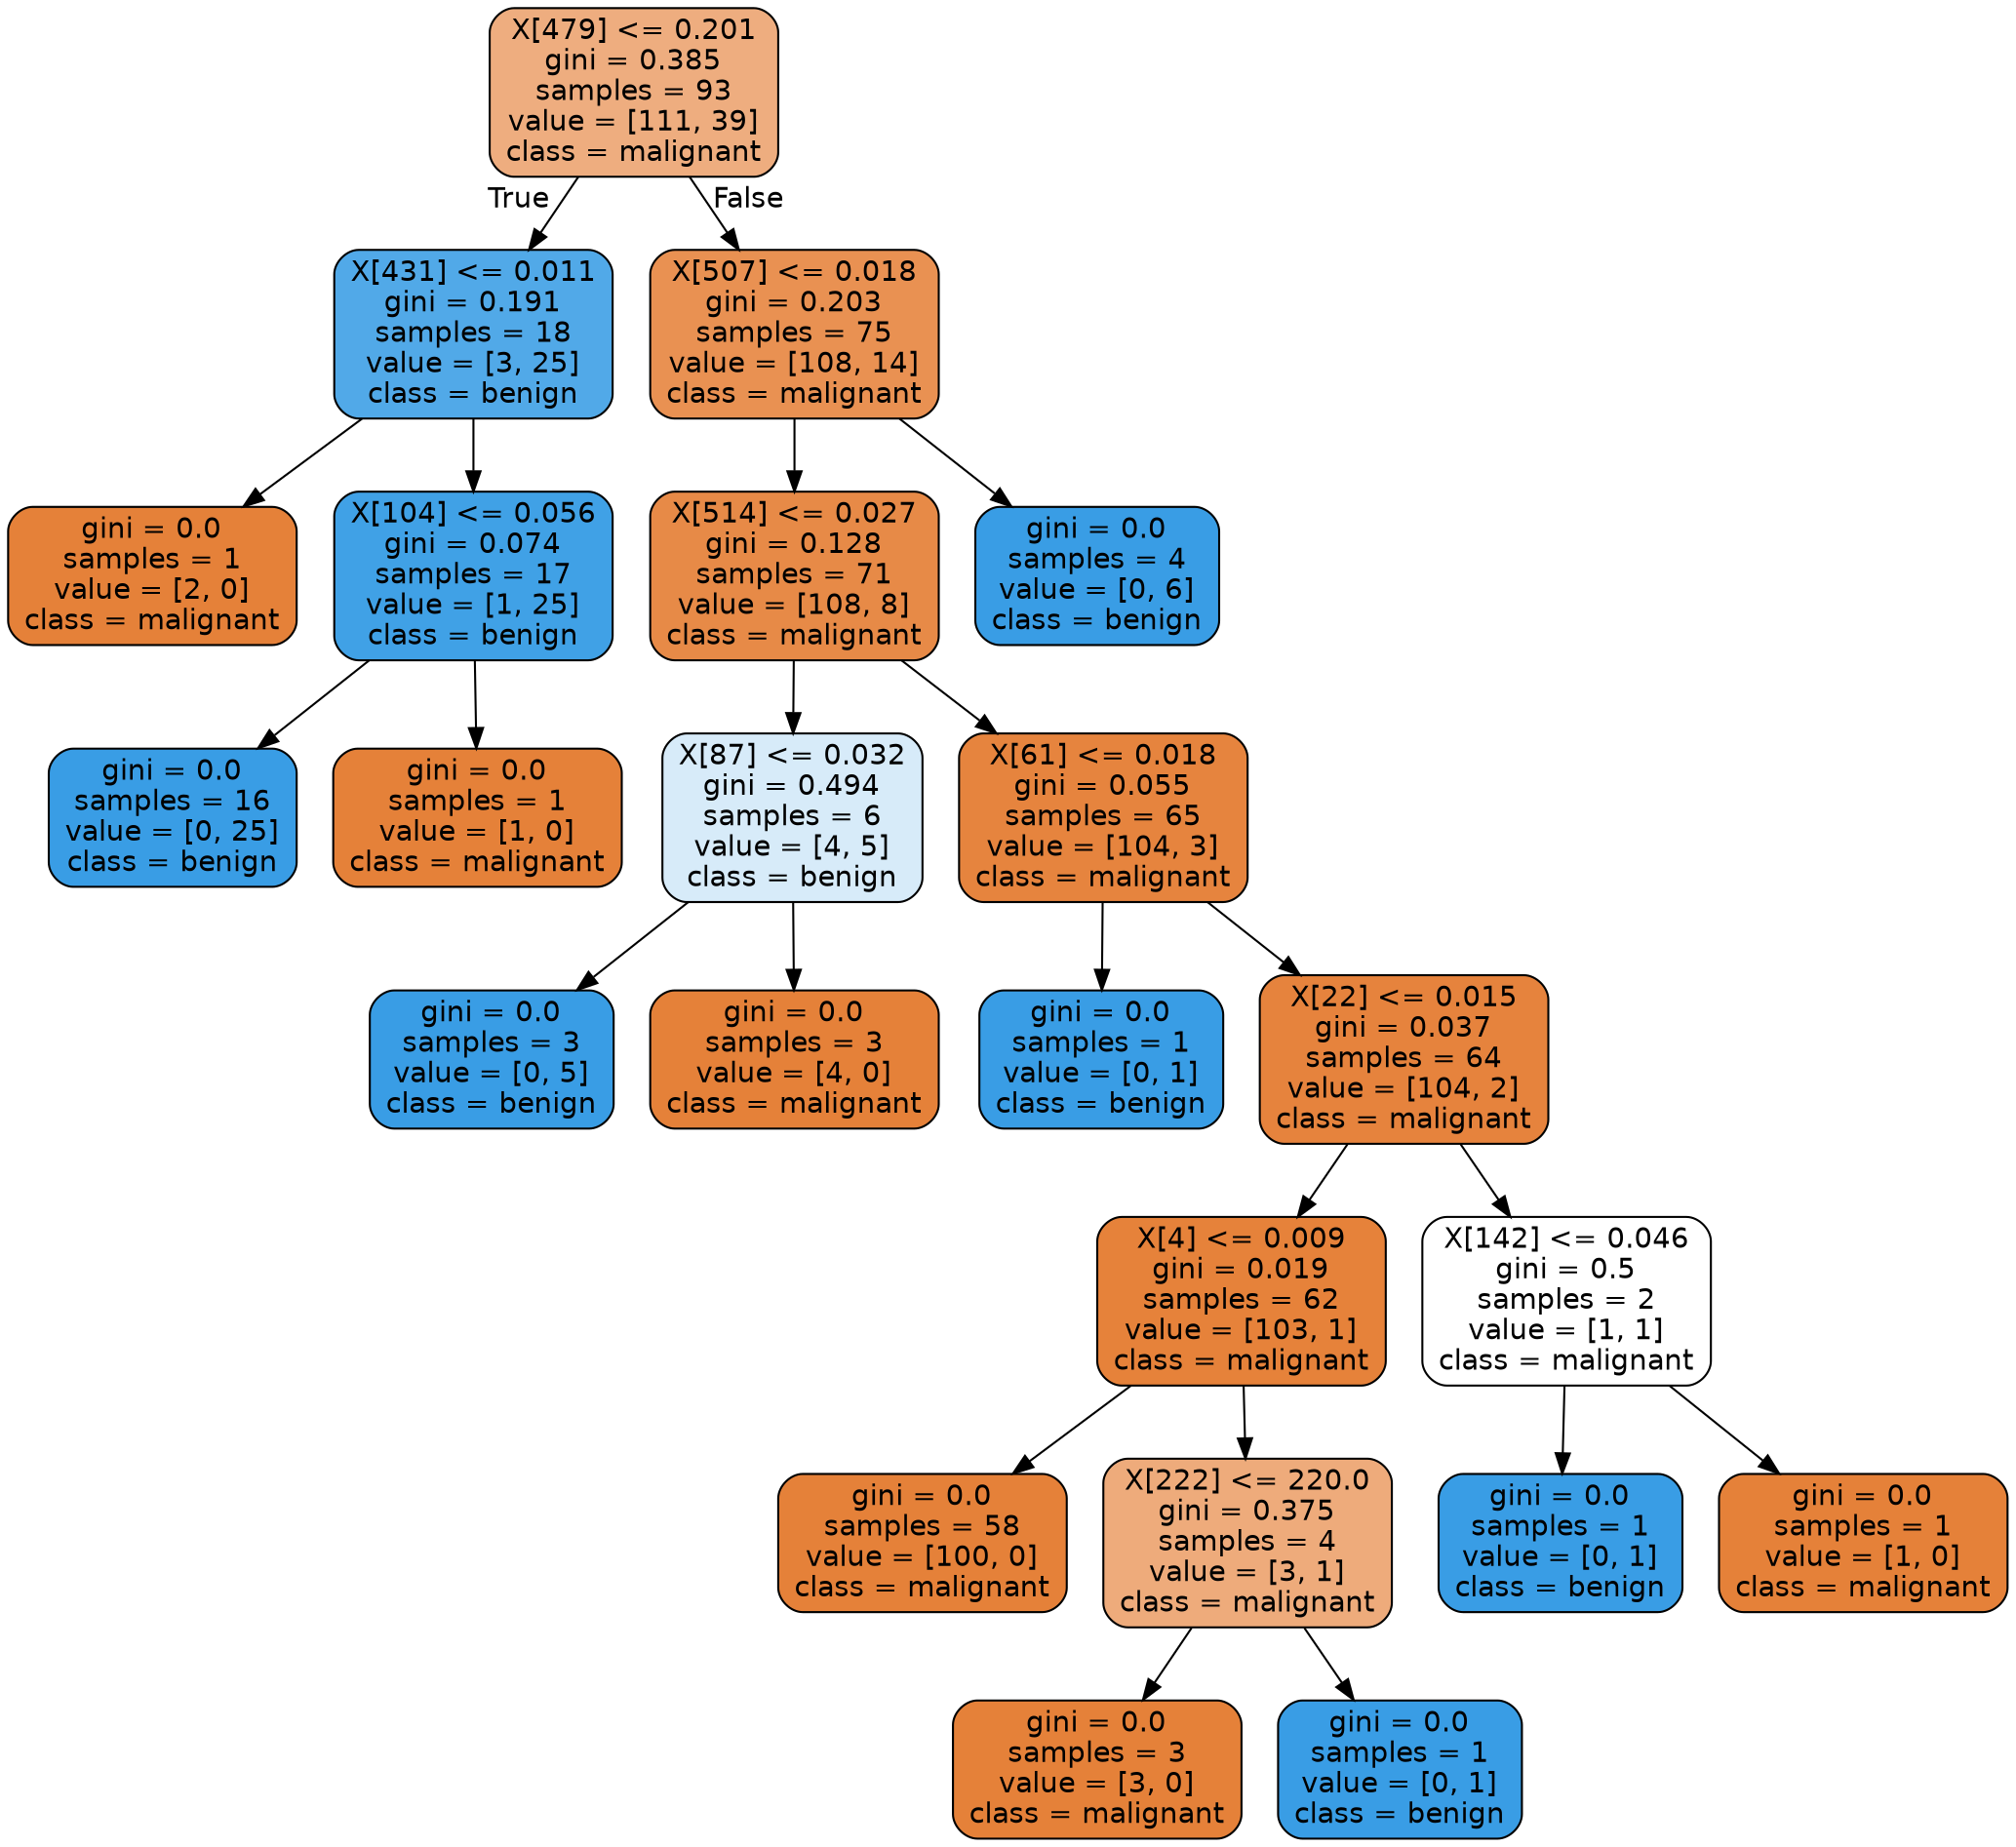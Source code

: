 digraph Tree {
node [shape=box, style="filled, rounded", color="black", fontname=helvetica] ;
edge [fontname=helvetica] ;
0 [label="X[479] <= 0.201\ngini = 0.385\nsamples = 93\nvalue = [111, 39]\nclass = malignant", fillcolor="#e58139a5"] ;
1 [label="X[431] <= 0.011\ngini = 0.191\nsamples = 18\nvalue = [3, 25]\nclass = benign", fillcolor="#399de5e0"] ;
0 -> 1 [labeldistance=2.5, labelangle=45, headlabel="True"] ;
2 [label="gini = 0.0\nsamples = 1\nvalue = [2, 0]\nclass = malignant", fillcolor="#e58139ff"] ;
1 -> 2 ;
3 [label="X[104] <= 0.056\ngini = 0.074\nsamples = 17\nvalue = [1, 25]\nclass = benign", fillcolor="#399de5f5"] ;
1 -> 3 ;
4 [label="gini = 0.0\nsamples = 16\nvalue = [0, 25]\nclass = benign", fillcolor="#399de5ff"] ;
3 -> 4 ;
5 [label="gini = 0.0\nsamples = 1\nvalue = [1, 0]\nclass = malignant", fillcolor="#e58139ff"] ;
3 -> 5 ;
6 [label="X[507] <= 0.018\ngini = 0.203\nsamples = 75\nvalue = [108, 14]\nclass = malignant", fillcolor="#e58139de"] ;
0 -> 6 [labeldistance=2.5, labelangle=-45, headlabel="False"] ;
7 [label="X[514] <= 0.027\ngini = 0.128\nsamples = 71\nvalue = [108, 8]\nclass = malignant", fillcolor="#e58139ec"] ;
6 -> 7 ;
8 [label="X[87] <= 0.032\ngini = 0.494\nsamples = 6\nvalue = [4, 5]\nclass = benign", fillcolor="#399de533"] ;
7 -> 8 ;
9 [label="gini = 0.0\nsamples = 3\nvalue = [0, 5]\nclass = benign", fillcolor="#399de5ff"] ;
8 -> 9 ;
10 [label="gini = 0.0\nsamples = 3\nvalue = [4, 0]\nclass = malignant", fillcolor="#e58139ff"] ;
8 -> 10 ;
11 [label="X[61] <= 0.018\ngini = 0.055\nsamples = 65\nvalue = [104, 3]\nclass = malignant", fillcolor="#e58139f8"] ;
7 -> 11 ;
12 [label="gini = 0.0\nsamples = 1\nvalue = [0, 1]\nclass = benign", fillcolor="#399de5ff"] ;
11 -> 12 ;
13 [label="X[22] <= 0.015\ngini = 0.037\nsamples = 64\nvalue = [104, 2]\nclass = malignant", fillcolor="#e58139fa"] ;
11 -> 13 ;
14 [label="X[4] <= 0.009\ngini = 0.019\nsamples = 62\nvalue = [103, 1]\nclass = malignant", fillcolor="#e58139fd"] ;
13 -> 14 ;
15 [label="gini = 0.0\nsamples = 58\nvalue = [100, 0]\nclass = malignant", fillcolor="#e58139ff"] ;
14 -> 15 ;
16 [label="X[222] <= 220.0\ngini = 0.375\nsamples = 4\nvalue = [3, 1]\nclass = malignant", fillcolor="#e58139aa"] ;
14 -> 16 ;
17 [label="gini = 0.0\nsamples = 3\nvalue = [3, 0]\nclass = malignant", fillcolor="#e58139ff"] ;
16 -> 17 ;
18 [label="gini = 0.0\nsamples = 1\nvalue = [0, 1]\nclass = benign", fillcolor="#399de5ff"] ;
16 -> 18 ;
19 [label="X[142] <= 0.046\ngini = 0.5\nsamples = 2\nvalue = [1, 1]\nclass = malignant", fillcolor="#e5813900"] ;
13 -> 19 ;
20 [label="gini = 0.0\nsamples = 1\nvalue = [0, 1]\nclass = benign", fillcolor="#399de5ff"] ;
19 -> 20 ;
21 [label="gini = 0.0\nsamples = 1\nvalue = [1, 0]\nclass = malignant", fillcolor="#e58139ff"] ;
19 -> 21 ;
22 [label="gini = 0.0\nsamples = 4\nvalue = [0, 6]\nclass = benign", fillcolor="#399de5ff"] ;
6 -> 22 ;
}